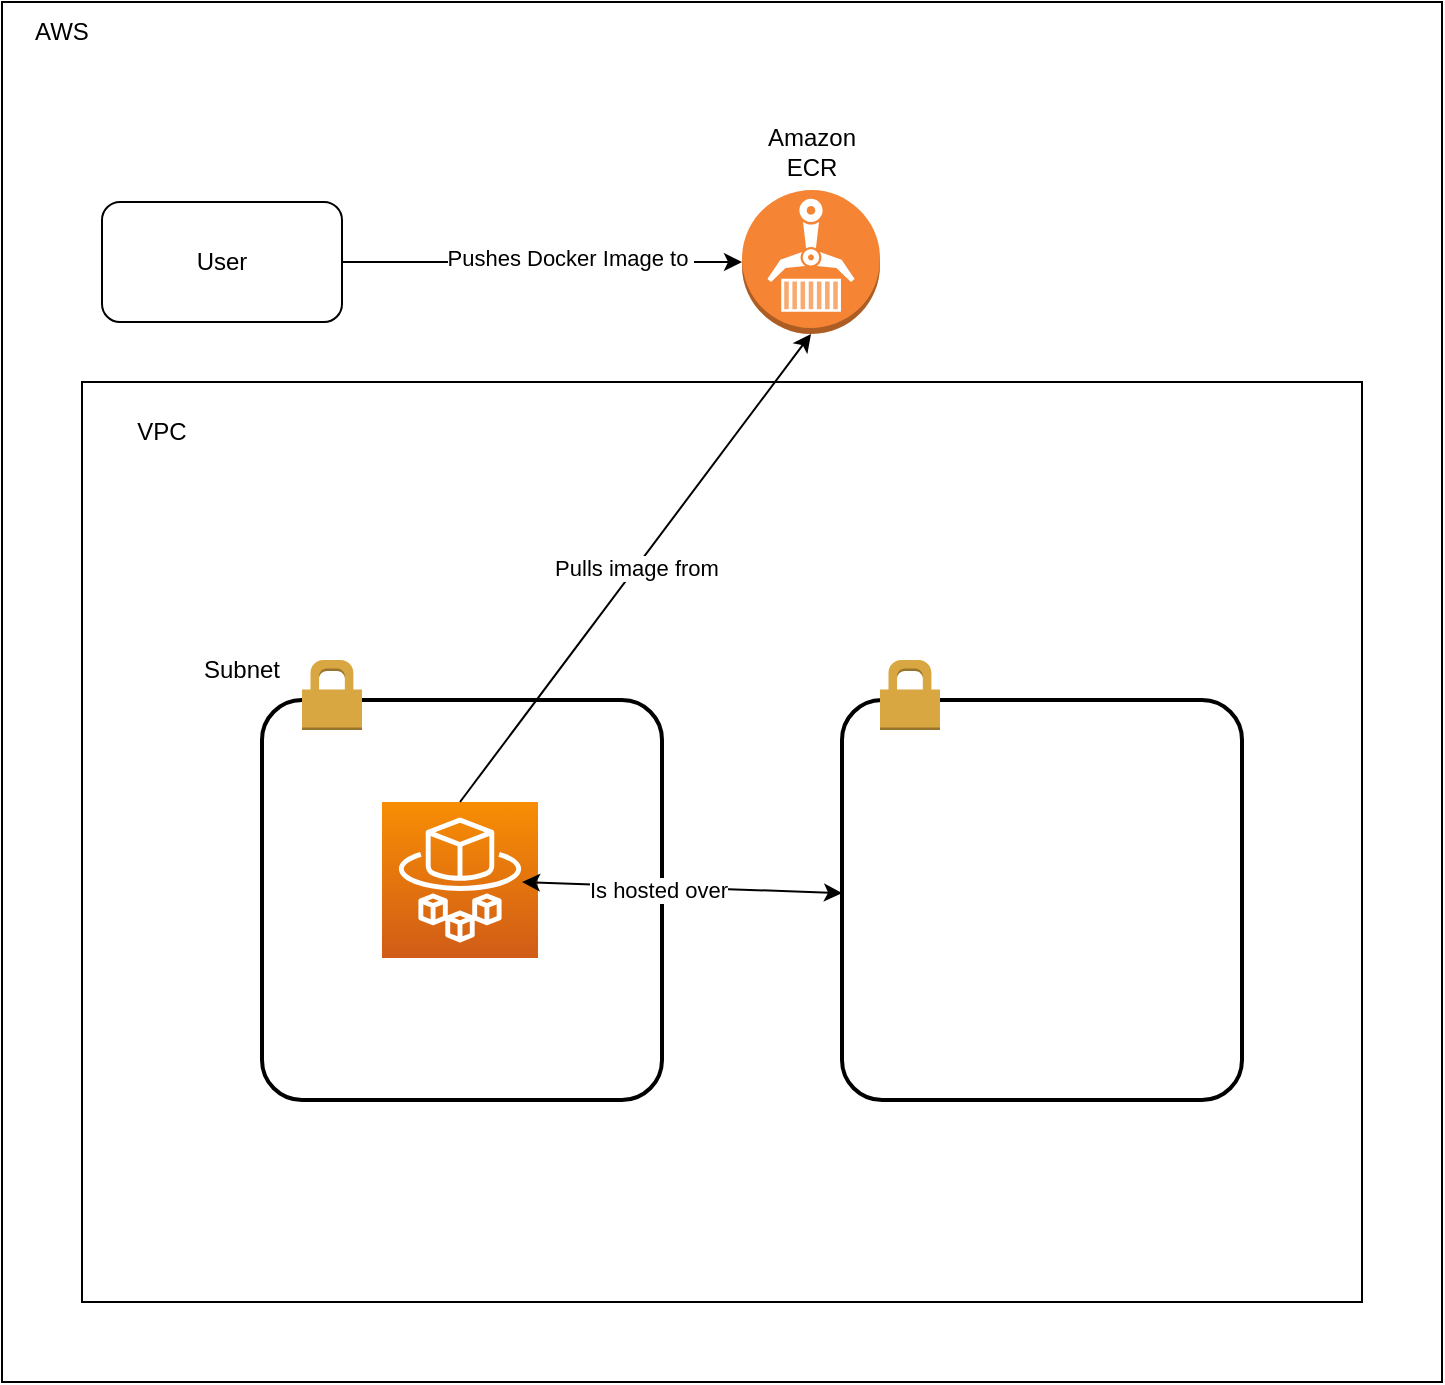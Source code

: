 <mxfile version="21.2.9" type="github">
  <diagram name="Page-1" id="juJ4R5Gq7oTPgB1RwzO2">
    <mxGraphModel dx="1114" dy="588" grid="1" gridSize="10" guides="1" tooltips="1" connect="1" arrows="1" fold="1" page="1" pageScale="1" pageWidth="850" pageHeight="1100" math="0" shadow="0">
      <root>
        <mxCell id="0" />
        <mxCell id="1" parent="0" />
        <mxCell id="M8yM9XknepIZVKMDoLSx-1" value="" style="rounded=0;whiteSpace=wrap;html=1;" vertex="1" parent="1">
          <mxGeometry x="70" y="30" width="720" height="690" as="geometry" />
        </mxCell>
        <mxCell id="M8yM9XknepIZVKMDoLSx-2" value="User" style="rounded=1;whiteSpace=wrap;html=1;" vertex="1" parent="1">
          <mxGeometry x="120" y="130" width="120" height="60" as="geometry" />
        </mxCell>
        <mxCell id="M8yM9XknepIZVKMDoLSx-3" value="" style="outlineConnect=0;dashed=0;verticalLabelPosition=bottom;verticalAlign=top;align=center;html=1;shape=mxgraph.aws3.ecr;fillColor=#F58534;gradientColor=none;" vertex="1" parent="1">
          <mxGeometry x="440" y="124" width="69" height="72" as="geometry" />
        </mxCell>
        <mxCell id="M8yM9XknepIZVKMDoLSx-4" value="" style="endArrow=classic;html=1;rounded=0;exitX=1;exitY=0.5;exitDx=0;exitDy=0;" edge="1" parent="1" source="M8yM9XknepIZVKMDoLSx-2" target="M8yM9XknepIZVKMDoLSx-3">
          <mxGeometry width="50" height="50" relative="1" as="geometry">
            <mxPoint x="400" y="350" as="sourcePoint" />
            <mxPoint x="450" y="300" as="targetPoint" />
          </mxGeometry>
        </mxCell>
        <mxCell id="M8yM9XknepIZVKMDoLSx-5" value="Pushes Docker Image to&amp;nbsp;" style="edgeLabel;html=1;align=center;verticalAlign=middle;resizable=0;points=[];" vertex="1" connectable="0" parent="M8yM9XknepIZVKMDoLSx-4">
          <mxGeometry x="0.133" y="2" relative="1" as="geometry">
            <mxPoint as="offset" />
          </mxGeometry>
        </mxCell>
        <mxCell id="M8yM9XknepIZVKMDoLSx-6" value="Amazon ECR" style="text;html=1;strokeColor=none;fillColor=none;align=center;verticalAlign=middle;whiteSpace=wrap;rounded=0;" vertex="1" parent="1">
          <mxGeometry x="444.5" y="90" width="60" height="30" as="geometry" />
        </mxCell>
        <mxCell id="M8yM9XknepIZVKMDoLSx-7" value="" style="rounded=0;whiteSpace=wrap;html=1;" vertex="1" parent="1">
          <mxGeometry x="110" y="220" width="640" height="460" as="geometry" />
        </mxCell>
        <mxCell id="M8yM9XknepIZVKMDoLSx-8" value="VPC" style="text;html=1;strokeColor=none;fillColor=none;align=center;verticalAlign=middle;whiteSpace=wrap;rounded=0;" vertex="1" parent="1">
          <mxGeometry x="120" y="230" width="60" height="30" as="geometry" />
        </mxCell>
        <mxCell id="M8yM9XknepIZVKMDoLSx-12" value="AWS" style="text;html=1;strokeColor=none;fillColor=none;align=center;verticalAlign=middle;whiteSpace=wrap;rounded=0;" vertex="1" parent="1">
          <mxGeometry x="70" y="30" width="60" height="30" as="geometry" />
        </mxCell>
        <mxCell id="M8yM9XknepIZVKMDoLSx-17" value="" style="rounded=1;arcSize=10;dashed=0;fillColor=none;gradientColor=none;strokeWidth=2;" vertex="1" parent="1">
          <mxGeometry x="200" y="379" width="200" height="200" as="geometry" />
        </mxCell>
        <mxCell id="M8yM9XknepIZVKMDoLSx-13" value="" style="sketch=0;points=[[0,0,0],[0.25,0,0],[0.5,0,0],[0.75,0,0],[1,0,0],[0,1,0],[0.25,1,0],[0.5,1,0],[0.75,1,0],[1,1,0],[0,0.25,0],[0,0.5,0],[0,0.75,0],[1,0.25,0],[1,0.5,0],[1,0.75,0]];outlineConnect=0;fontColor=#232F3E;gradientColor=#F78E04;gradientDirection=north;fillColor=#D05C17;strokeColor=#ffffff;dashed=0;verticalLabelPosition=bottom;verticalAlign=top;align=center;html=1;fontSize=12;fontStyle=0;aspect=fixed;shape=mxgraph.aws4.resourceIcon;resIcon=mxgraph.aws4.fargate;" vertex="1" parent="1">
          <mxGeometry x="260" y="430" width="78" height="78" as="geometry" />
        </mxCell>
        <mxCell id="M8yM9XknepIZVKMDoLSx-18" value="" style="dashed=0;html=1;shape=mxgraph.aws3.permissions;fillColor=#D9A741;gradientColor=none;dashed=0;" vertex="1" parent="1">
          <mxGeometry x="220" y="359" width="30" height="35" as="geometry" />
        </mxCell>
        <mxCell id="M8yM9XknepIZVKMDoLSx-21" value="" style="rounded=1;arcSize=10;dashed=0;fillColor=none;gradientColor=none;strokeWidth=2;" vertex="1" parent="1">
          <mxGeometry x="490" y="379" width="200" height="200" as="geometry" />
        </mxCell>
        <mxCell id="M8yM9XknepIZVKMDoLSx-22" value="" style="dashed=0;html=1;shape=mxgraph.aws3.permissions;fillColor=#D9A741;gradientColor=none;dashed=0;" vertex="1" parent="1">
          <mxGeometry x="509" y="359" width="30" height="35" as="geometry" />
        </mxCell>
        <mxCell id="M8yM9XknepIZVKMDoLSx-23" value="" style="endArrow=classic;startArrow=classic;html=1;rounded=0;" edge="1" parent="1" target="M8yM9XknepIZVKMDoLSx-21">
          <mxGeometry width="50" height="50" relative="1" as="geometry">
            <mxPoint x="330" y="470" as="sourcePoint" />
            <mxPoint x="450" y="380" as="targetPoint" />
          </mxGeometry>
        </mxCell>
        <mxCell id="M8yM9XknepIZVKMDoLSx-24" value="Is hosted over" style="edgeLabel;html=1;align=center;verticalAlign=middle;resizable=0;points=[];" vertex="1" connectable="0" parent="M8yM9XknepIZVKMDoLSx-23">
          <mxGeometry x="-0.158" y="-1" relative="1" as="geometry">
            <mxPoint as="offset" />
          </mxGeometry>
        </mxCell>
        <mxCell id="M8yM9XknepIZVKMDoLSx-25" value="Subnet" style="text;html=1;strokeColor=none;fillColor=none;align=center;verticalAlign=middle;whiteSpace=wrap;rounded=0;" vertex="1" parent="1">
          <mxGeometry x="160" y="349" width="60" height="30" as="geometry" />
        </mxCell>
        <mxCell id="M8yM9XknepIZVKMDoLSx-26" value="Pulls image from" style="endArrow=classic;html=1;rounded=0;exitX=0.5;exitY=0;exitDx=0;exitDy=0;exitPerimeter=0;entryX=0.5;entryY=1;entryDx=0;entryDy=0;entryPerimeter=0;" edge="1" parent="1" source="M8yM9XknepIZVKMDoLSx-13" target="M8yM9XknepIZVKMDoLSx-3">
          <mxGeometry width="50" height="50" relative="1" as="geometry">
            <mxPoint x="400" y="430" as="sourcePoint" />
            <mxPoint x="450" y="380" as="targetPoint" />
          </mxGeometry>
        </mxCell>
      </root>
    </mxGraphModel>
  </diagram>
</mxfile>
